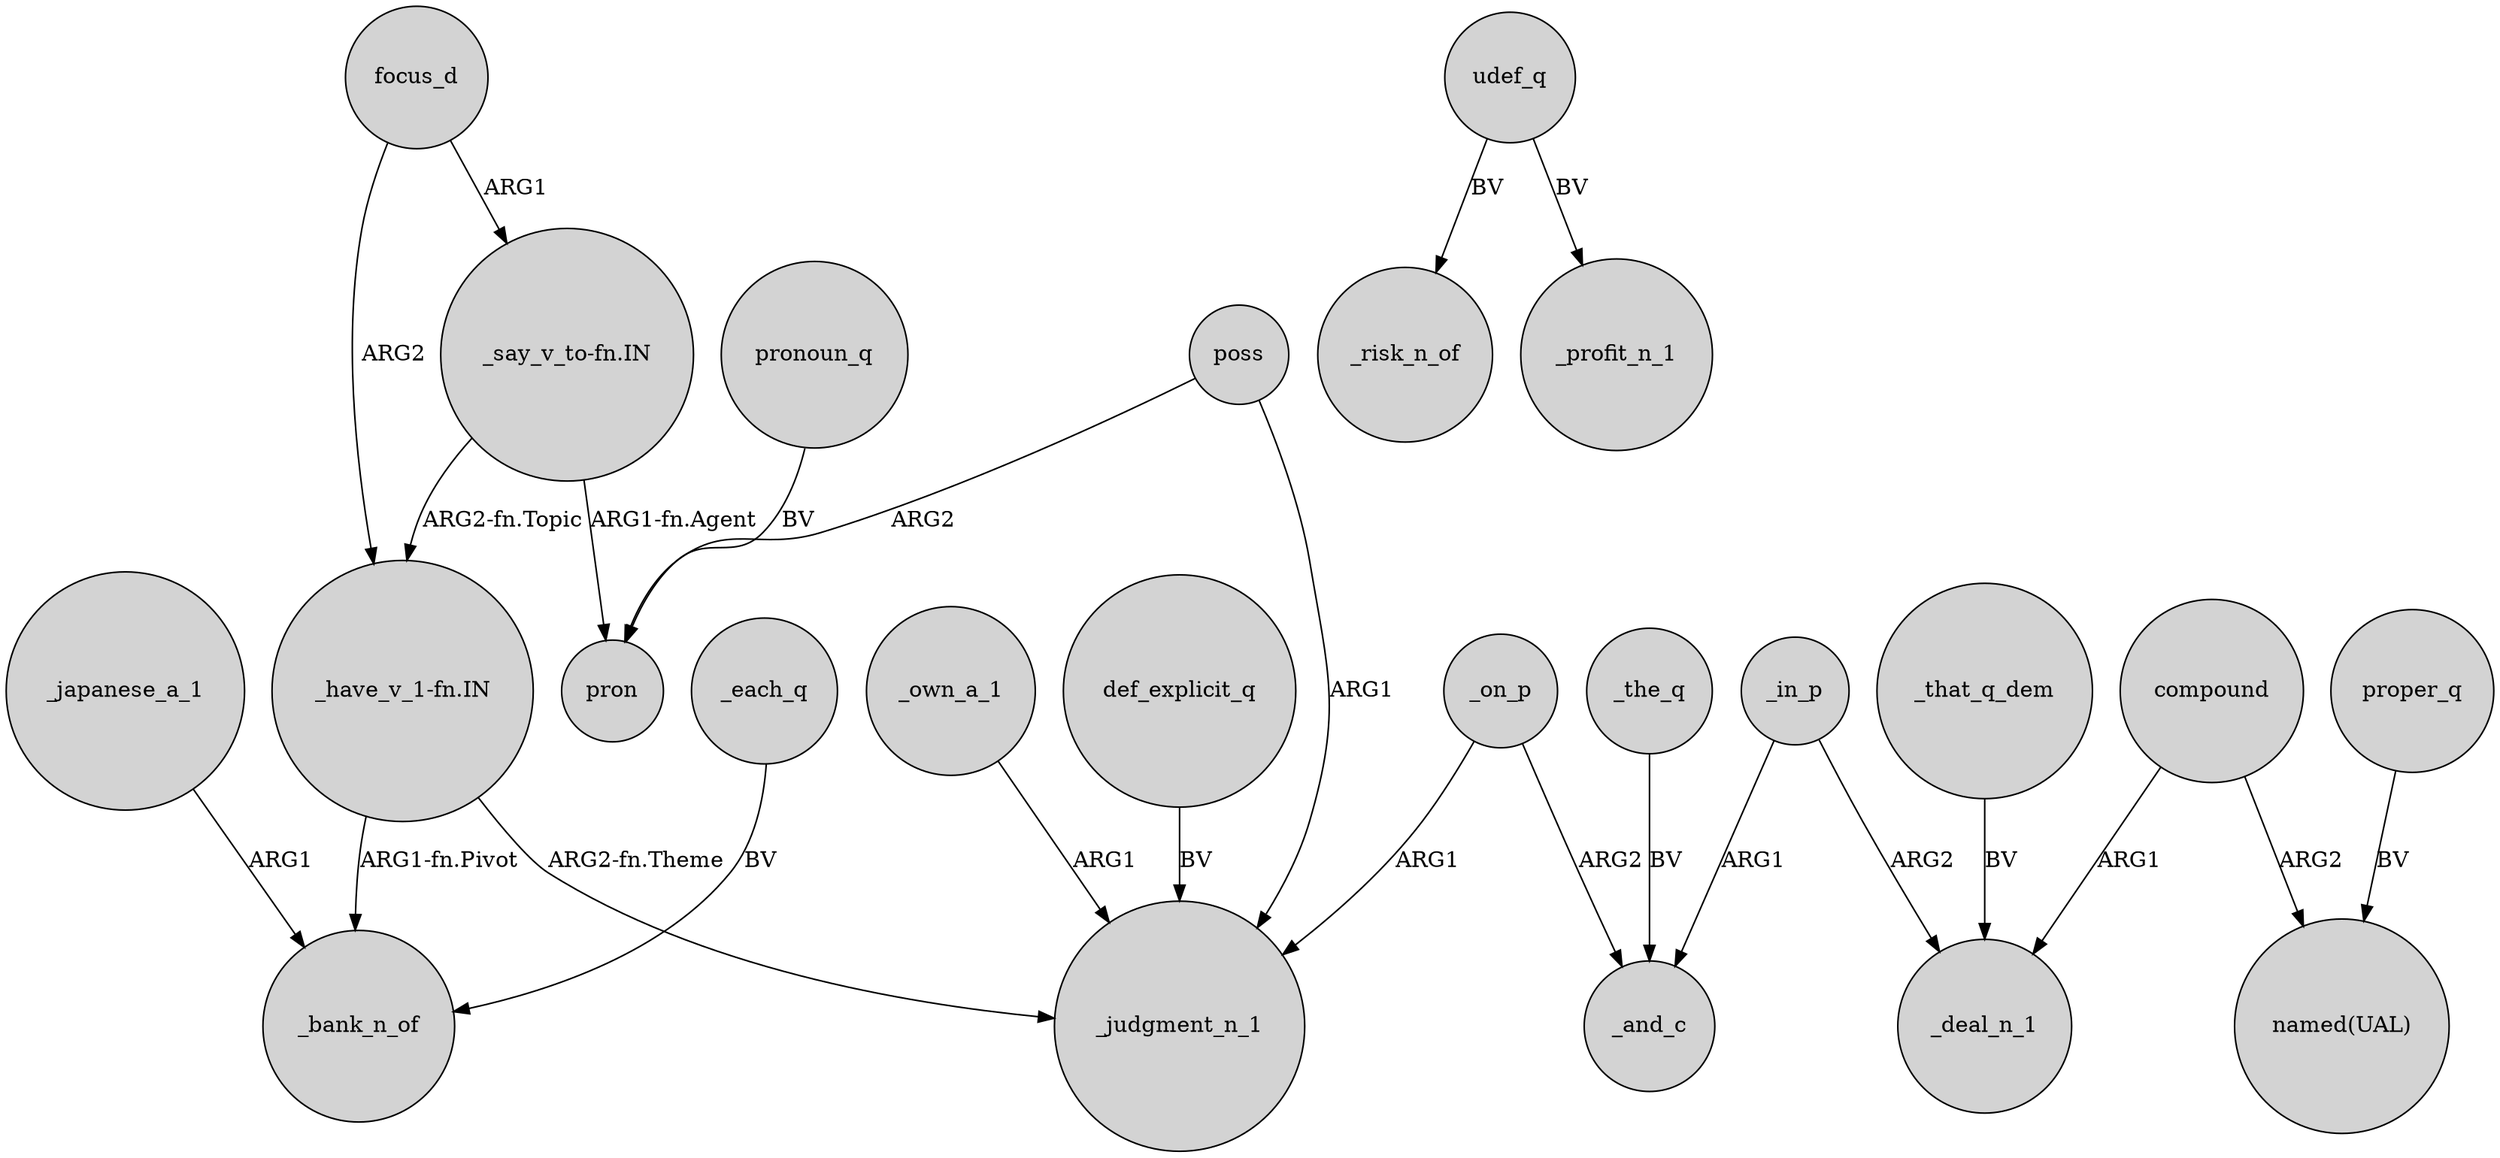 digraph {
	node [shape=circle style=filled]
	_japanese_a_1 -> _bank_n_of [label=ARG1]
	_the_q -> _and_c [label=BV]
	udef_q -> _risk_n_of [label=BV]
	poss -> pron [label=ARG2]
	compound -> _deal_n_1 [label=ARG1]
	poss -> _judgment_n_1 [label=ARG1]
	_own_a_1 -> _judgment_n_1 [label=ARG1]
	focus_d -> "_have_v_1-fn.IN" [label=ARG2]
	_in_p -> _deal_n_1 [label=ARG2]
	_each_q -> _bank_n_of [label=BV]
	compound -> "named(UAL)" [label=ARG2]
	"_have_v_1-fn.IN" -> _bank_n_of [label="ARG1-fn.Pivot"]
	pronoun_q -> pron [label=BV]
	_that_q_dem -> _deal_n_1 [label=BV]
	"_have_v_1-fn.IN" -> _judgment_n_1 [label="ARG2-fn.Theme"]
	def_explicit_q -> _judgment_n_1 [label=BV]
	_in_p -> _and_c [label=ARG1]
	proper_q -> "named(UAL)" [label=BV]
	"_say_v_to-fn.IN" -> pron [label="ARG1-fn.Agent"]
	_on_p -> _judgment_n_1 [label=ARG1]
	_on_p -> _and_c [label=ARG2]
	"_say_v_to-fn.IN" -> "_have_v_1-fn.IN" [label="ARG2-fn.Topic"]
	udef_q -> _profit_n_1 [label=BV]
	focus_d -> "_say_v_to-fn.IN" [label=ARG1]
}
